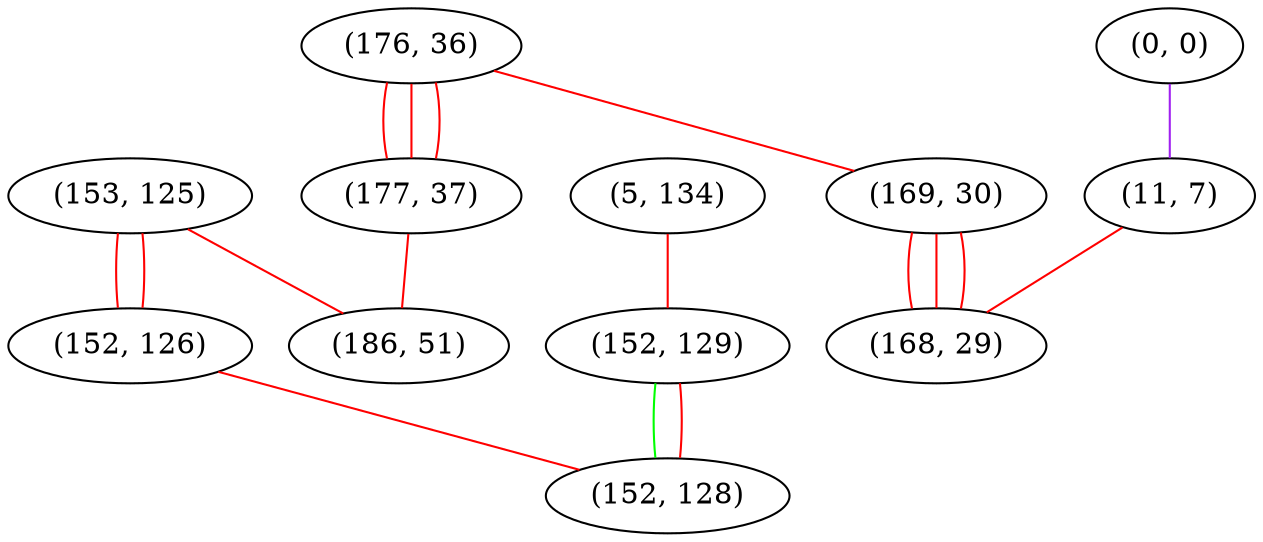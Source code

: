 graph "" {
"(153, 125)";
"(0, 0)";
"(152, 126)";
"(5, 134)";
"(176, 36)";
"(11, 7)";
"(177, 37)";
"(169, 30)";
"(152, 129)";
"(168, 29)";
"(152, 128)";
"(186, 51)";
"(153, 125)" -- "(152, 126)"  [color=red, key=0, weight=1];
"(153, 125)" -- "(152, 126)"  [color=red, key=1, weight=1];
"(153, 125)" -- "(186, 51)"  [color=red, key=0, weight=1];
"(0, 0)" -- "(11, 7)"  [color=purple, key=0, weight=4];
"(152, 126)" -- "(152, 128)"  [color=red, key=0, weight=1];
"(5, 134)" -- "(152, 129)"  [color=red, key=0, weight=1];
"(176, 36)" -- "(177, 37)"  [color=red, key=0, weight=1];
"(176, 36)" -- "(177, 37)"  [color=red, key=1, weight=1];
"(176, 36)" -- "(177, 37)"  [color=red, key=2, weight=1];
"(176, 36)" -- "(169, 30)"  [color=red, key=0, weight=1];
"(11, 7)" -- "(168, 29)"  [color=red, key=0, weight=1];
"(177, 37)" -- "(186, 51)"  [color=red, key=0, weight=1];
"(169, 30)" -- "(168, 29)"  [color=red, key=0, weight=1];
"(169, 30)" -- "(168, 29)"  [color=red, key=1, weight=1];
"(169, 30)" -- "(168, 29)"  [color=red, key=2, weight=1];
"(152, 129)" -- "(152, 128)"  [color=green, key=0, weight=2];
"(152, 129)" -- "(152, 128)"  [color=red, key=1, weight=1];
}
